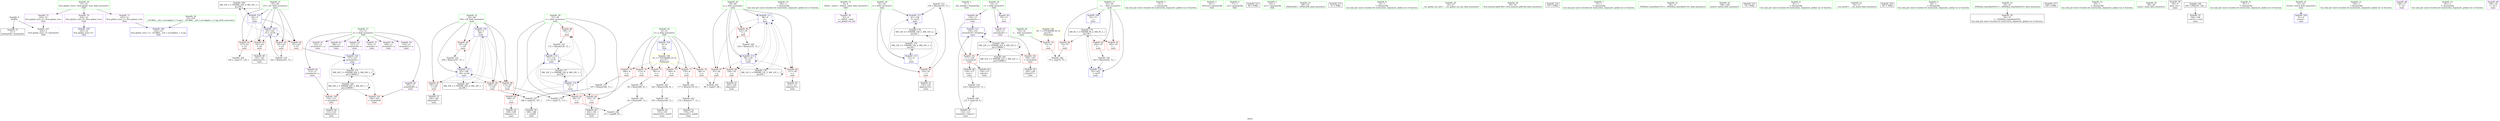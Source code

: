 digraph "SVFG" {
	label="SVFG";

	Node0x5615fea72c10 [shape=record,color=grey,label="{NodeID: 0\nNullPtr}"];
	Node0x5615fea72c10 -> Node0x5615fea8b930[style=solid];
	Node0x5615fea72c10 -> Node0x5615fea8cc00[style=solid];
	Node0x5615fea9d780 [shape=record,color=black,label="{NodeID: 180\nMR_16V_2 = PHI(MR_16V_4, MR_16V_1, )\npts\{64 \}\n}"];
	Node0x5615fea9d780 -> Node0x5615fea91b60[style=dashed];
	Node0x5615fea8c350 [shape=record,color=red,label="{NodeID: 97\n181\<--65\n\<--i39\nmain\n}"];
	Node0x5615fea8c350 -> Node0x5615fea8d6b0[style=solid];
	Node0x5615fea73a30 [shape=record,color=green,label="{NodeID: 14\n192\<--1\n\<--dummyObj\nCan only get source location for instruction, argument, global var or function.}"];
	Node0x5615fea8cf70 [shape=record,color=blue,label="{NodeID: 111\n59\<--9\nj\<--\nmain\n}"];
	Node0x5615fea8cf70 -> Node0x5615fea8f2e0[style=dashed];
	Node0x5615fea8cf70 -> Node0x5615fea8f3b0[style=dashed];
	Node0x5615fea8cf70 -> Node0x5615fea8f480[style=dashed];
	Node0x5615fea8cf70 -> Node0x5615fea8f550[style=dashed];
	Node0x5615fea8cf70 -> Node0x5615fea8cf70[style=dashed];
	Node0x5615fea8cf70 -> Node0x5615fea8d110[style=dashed];
	Node0x5615fea8cf70 -> Node0x5615fea9cd80[style=dashed];
	Node0x5615fea8b120 [shape=record,color=green,label="{NodeID: 28\n57\<--58\ni\<--i_field_insensitive\nmain\n}"];
	Node0x5615fea8b120 -> Node0x5615fea8efa0[style=solid];
	Node0x5615fea8b120 -> Node0x5615fea8f070[style=solid];
	Node0x5615fea8b120 -> Node0x5615fea8f140[style=solid];
	Node0x5615fea8b120 -> Node0x5615fea8f210[style=solid];
	Node0x5615fea8b120 -> Node0x5615fea8cea0[style=solid];
	Node0x5615fea8b120 -> Node0x5615fea8d1e0[style=solid];
	Node0x5615fea8bda0 [shape=record,color=black,label="{NodeID: 42\n109\<--108\nidxprom11\<--\nmain\n}"];
	Node0x5615fea8d920 [shape=record,color=purple,label="{NodeID: 56\n32\<--4\n\<--_ZStL8__ioinit\n__cxx_global_var_init\n}"];
	Node0x5615fea93ec0 [shape=record,color=grey,label="{NodeID: 153\n154 = Binary(153, 72, )\n}"];
	Node0x5615fea93ec0 -> Node0x5615fea91c30[style=solid];
	Node0x5615fea8e480 [shape=record,color=purple,label="{NodeID: 70\n222\<--21\nllvm.global_ctors_0\<--llvm.global_ctors\nGlob }"];
	Node0x5615fea8e480 -> Node0x5615fea8ca00[style=solid];
	Node0x5615fea953c0 [shape=record,color=grey,label="{NodeID: 167\n188 = cmp(185, 187, )\n}"];
	Node0x5615fea953c0 -> Node0x5615fea8d780[style=solid];
	Node0x5615fea8f070 [shape=record,color=red,label="{NodeID: 84\n101\<--57\n\<--i\nmain\n}"];
	Node0x5615fea8f070 -> Node0x5615fea8bc00[style=solid];
	Node0x5615fea71d20 [shape=record,color=green,label="{NodeID: 1\n7\<--1\n__dso_handle\<--dummyObj\nGlob }"];
	Node0x5615fea9dc80 [shape=record,color=black,label="{NodeID: 181\nMR_18V_2 = PHI(MR_18V_4, MR_18V_1, )\npts\{66 \}\n}"];
	Node0x5615fea9dc80 -> Node0x5615fea91ea0[style=dashed];
	Node0x5615fea8c420 [shape=record,color=red,label="{NodeID: 98\n185\<--65\n\<--i39\nmain\n}"];
	Node0x5615fea8c420 -> Node0x5615fea953c0[style=solid];
	Node0x5615fea73b00 [shape=record,color=green,label="{NodeID: 15\n4\<--6\n_ZStL8__ioinit\<--_ZStL8__ioinit_field_insensitive\nGlob }"];
	Node0x5615fea73b00 -> Node0x5615fea8d920[style=solid];
	Node0x5615fea8d040 [shape=record,color=blue,label="{NodeID: 112\n116\<--122\narrayidx16\<--frombool\nmain\n}"];
	Node0x5615fea8d040 -> Node0x5615fea8c690[style=dashed];
	Node0x5615fea8d040 -> Node0x5615fea8d040[style=dashed];
	Node0x5615fea8d040 -> Node0x5615feaa0480[style=dashed];
	Node0x5615fea8b1f0 [shape=record,color=green,label="{NodeID: 29\n59\<--60\nj\<--j_field_insensitive\nmain\n}"];
	Node0x5615fea8b1f0 -> Node0x5615fea8f2e0[style=solid];
	Node0x5615fea8b1f0 -> Node0x5615fea8f3b0[style=solid];
	Node0x5615fea8b1f0 -> Node0x5615fea8f480[style=solid];
	Node0x5615fea8b1f0 -> Node0x5615fea8f550[style=solid];
	Node0x5615fea8b1f0 -> Node0x5615fea8cf70[style=solid];
	Node0x5615fea8b1f0 -> Node0x5615fea8d110[style=solid];
	Node0x5615fea8be70 [shape=record,color=black,label="{NodeID: 43\n112\<--111\nidxprom13\<--\nmain\n}"];
	Node0x5615fea8d9f0 [shape=record,color=purple,label="{NodeID: 57\n103\<--11\narrayidx\<--a\nmain\n}"];
	Node0x5615fea94040 [shape=record,color=grey,label="{NodeID: 154\n120 = Binary(119, 72, )\n}"];
	Node0x5615fea94040 -> Node0x5615fea956c0[style=solid];
	Node0x5615fea8e580 [shape=record,color=purple,label="{NodeID: 71\n223\<--21\nllvm.global_ctors_1\<--llvm.global_ctors\nGlob }"];
	Node0x5615fea8e580 -> Node0x5615fea8cb00[style=solid];
	Node0x5615fea95540 [shape=record,color=grey,label="{NodeID: 168\n76 = cmp(74, 75, )\n}"];
	Node0x5615fea8f140 [shape=record,color=red,label="{NodeID: 85\n108\<--57\n\<--i\nmain\n}"];
	Node0x5615fea8f140 -> Node0x5615fea8bda0[style=solid];
	Node0x5615fea74190 [shape=record,color=green,label="{NodeID: 2\n9\<--1\n\<--dummyObj\nCan only get source location for instruction, argument, global var or function.}"];
	Node0x5615fea9e180 [shape=record,color=black,label="{NodeID: 182\nMR_20V_2 = PHI(MR_20V_3, MR_20V_1, )\npts\{120000 \}\n}"];
	Node0x5615fea9e180 -> Node0x5615fea8c5c0[style=dashed];
	Node0x5615fea9e180 -> Node0x5615fea8c830[style=dashed];
	Node0x5615fea9e180 -> Node0x5615fea91d00[style=dashed];
	Node0x5615fea9e180 -> Node0x5615fea9be80[style=dashed];
	Node0x5615fea9e180 -> Node0x5615fea9e180[style=dashed];
	Node0x5615fea8c4f0 [shape=record,color=red,label="{NodeID: 99\n197\<--65\n\<--i39\nmain\n}"];
	Node0x5615fea8c4f0 -> Node0x5615fea93d40[style=solid];
	Node0x5615fea73bd0 [shape=record,color=green,label="{NodeID: 16\n8\<--10\nn\<--n_field_insensitive\nGlob }"];
	Node0x5615fea73bd0 -> Node0x5615fea8e780[style=solid];
	Node0x5615fea73bd0 -> Node0x5615fea8e850[style=solid];
	Node0x5615fea73bd0 -> Node0x5615fea8e920[style=solid];
	Node0x5615fea73bd0 -> Node0x5615fea8e9f0[style=solid];
	Node0x5615fea73bd0 -> Node0x5615fea8eac0[style=solid];
	Node0x5615fea73bd0 -> Node0x5615fea8eb90[style=solid];
	Node0x5615fea73bd0 -> Node0x5615fea8c900[style=solid];
	Node0x5615fea8d110 [shape=record,color=blue,label="{NodeID: 113\n59\<--126\nj\<--inc\nmain\n}"];
	Node0x5615fea8d110 -> Node0x5615fea8f2e0[style=dashed];
	Node0x5615fea8d110 -> Node0x5615fea8f3b0[style=dashed];
	Node0x5615fea8d110 -> Node0x5615fea8f480[style=dashed];
	Node0x5615fea8d110 -> Node0x5615fea8f550[style=dashed];
	Node0x5615fea8d110 -> Node0x5615fea8cf70[style=dashed];
	Node0x5615fea8d110 -> Node0x5615fea8d110[style=dashed];
	Node0x5615fea8d110 -> Node0x5615fea9cd80[style=dashed];
	Node0x5615fea8b2c0 [shape=record,color=green,label="{NodeID: 30\n61\<--62\nl\<--l_field_insensitive\nmain\n}"];
	Node0x5615fea8b2c0 -> Node0x5615fea8f620[style=solid];
	Node0x5615fea8b2c0 -> Node0x5615fea91a90[style=solid];
	Node0x5615fea8b2c0 -> Node0x5615fea91c30[style=solid];
	Node0x5615fea8bf40 [shape=record,color=black,label="{NodeID: 44\n115\<--114\nidxprom15\<--\nmain\n}"];
	Node0x5615fea8dac0 [shape=record,color=purple,label="{NodeID: 58\n106\<--11\narrayidx9\<--a\nmain\n}"];
	Node0x5615fea941c0 [shape=record,color=grey,label="{NodeID: 155\n131 = Binary(130, 72, )\n}"];
	Node0x5615fea941c0 -> Node0x5615fea8d1e0[style=solid];
	Node0x5615fea8e680 [shape=record,color=purple,label="{NodeID: 72\n224\<--21\nllvm.global_ctors_2\<--llvm.global_ctors\nGlob }"];
	Node0x5615fea8e680 -> Node0x5615fea8cc00[style=solid];
	Node0x5615fea956c0 [shape=record,color=grey,label="{NodeID: 169\n121 = cmp(120, 9, )\n}"];
	Node0x5615fea956c0 -> Node0x5615fea8c1b0[style=solid];
	Node0x5615fea8f210 [shape=record,color=red,label="{NodeID: 86\n130\<--57\n\<--i\nmain\n}"];
	Node0x5615fea8f210 -> Node0x5615fea941c0[style=solid];
	Node0x5615fea73060 [shape=record,color=green,label="{NodeID: 3\n16\<--1\n_ZSt3cin\<--dummyObj\nGlob }"];
	Node0x5615fea9e680 [shape=record,color=black,label="{NodeID: 183\nMR_22V_2 = PHI(MR_22V_3, MR_22V_1, )\npts\{150000 \}\n}"];
	Node0x5615fea9e680 -> Node0x5615feaa0480[style=dashed];
	Node0x5615fea8c5c0 [shape=record,color=red,label="{NodeID: 100\n114\<--113\n\<--arrayidx14\nmain\n}"];
	Node0x5615fea8c5c0 -> Node0x5615fea8bf40[style=solid];
	Node0x5615fea8a8d0 [shape=record,color=green,label="{NodeID: 17\n11\<--12\na\<--a_field_insensitive\nGlob }"];
	Node0x5615fea8a8d0 -> Node0x5615fea8d9f0[style=solid];
	Node0x5615fea8a8d0 -> Node0x5615fea8dac0[style=solid];
	Node0x5615fea8a8d0 -> Node0x5615fea8db90[style=solid];
	Node0x5615fea8a8d0 -> Node0x5615fea8dc60[style=solid];
	Node0x5615fea8a8d0 -> Node0x5615fea8dd30[style=solid];
	Node0x5615fea8a8d0 -> Node0x5615fea8de00[style=solid];
	Node0x5615fea8a8d0 -> Node0x5615fea8ded0[style=solid];
	Node0x5615fea8a8d0 -> Node0x5615fea8dfa0[style=solid];
	Node0x5615fea8d1e0 [shape=record,color=blue,label="{NodeID: 114\n57\<--131\ni\<--inc19\nmain\n}"];
	Node0x5615fea8d1e0 -> Node0x5615fea8efa0[style=dashed];
	Node0x5615fea8d1e0 -> Node0x5615fea8f070[style=dashed];
	Node0x5615fea8d1e0 -> Node0x5615fea8f140[style=dashed];
	Node0x5615fea8d1e0 -> Node0x5615fea8f210[style=dashed];
	Node0x5615fea8d1e0 -> Node0x5615fea8d1e0[style=dashed];
	Node0x5615fea8d1e0 -> Node0x5615fea9c880[style=dashed];
	Node0x5615fea8b390 [shape=record,color=green,label="{NodeID: 31\n63\<--64\ni21\<--i21_field_insensitive\nmain\n}"];
	Node0x5615fea8b390 -> Node0x5615fea8f6f0[style=solid];
	Node0x5615fea8b390 -> Node0x5615fea8f7c0[style=solid];
	Node0x5615fea8b390 -> Node0x5615fea8f890[style=solid];
	Node0x5615fea8b390 -> Node0x5615fea8f960[style=solid];
	Node0x5615fea8b390 -> Node0x5615fea91b60[style=solid];
	Node0x5615fea8b390 -> Node0x5615fea91dd0[style=solid];
	Node0x5615fea8c010 [shape=record,color=black,label="{NodeID: 45\n118\<--117\ntobool\<--\nmain\n}"];
	Node0x5615fea8db90 [shape=record,color=purple,label="{NodeID: 59\n110\<--11\narrayidx12\<--a\nmain\n}"];
	Node0x5615fea94340 [shape=record,color=grey,label="{NodeID: 156\n203 = Binary(202, 72, )\n}"];
	Node0x5615fea94340 -> Node0x5615fea92040[style=solid];
	Node0x5615fea8e780 [shape=record,color=red,label="{NodeID: 73\n89\<--8\n\<--n\nmain\n}"];
	Node0x5615fea8e780 -> Node0x5615fea93bc0[style=solid];
	Node0x5615fea95840 [shape=record,color=grey,label="{NodeID: 170\n174 = cmp(172, 173, )\n}"];
	Node0x5615fea8f2e0 [shape=record,color=red,label="{NodeID: 87\n97\<--59\n\<--j\nmain\n}"];
	Node0x5615fea8f2e0 -> Node0x5615fea950c0[style=solid];
	Node0x5615fea730f0 [shape=record,color=green,label="{NodeID: 4\n17\<--1\n.str\<--dummyObj\nGlob }"];
	Node0x5615fea8c690 [shape=record,color=red,label="{NodeID: 101\n117\<--116\n\<--arrayidx16\nmain\n}"];
	Node0x5615fea8c690 -> Node0x5615fea8c010[style=solid];
	Node0x5615fea8c690 -> Node0x5615fea8c0e0[style=solid];
	Node0x5615fea8a960 [shape=record,color=green,label="{NodeID: 18\n13\<--15\nv\<--v_field_insensitive\nGlob }"];
	Node0x5615fea8a960 -> Node0x5615fea8e070[style=solid];
	Node0x5615fea8a960 -> Node0x5615fea8e140[style=solid];
	Node0x5615fea8a960 -> Node0x5615fea8e210[style=solid];
	Node0x5615fea91a90 [shape=record,color=blue,label="{NodeID: 115\n61\<--9\nl\<--\nmain\n}"];
	Node0x5615fea91a90 -> Node0x5615fea8f620[style=dashed];
	Node0x5615fea91a90 -> Node0x5615fea91c30[style=dashed];
	Node0x5615fea91a90 -> Node0x5615fea9b980[style=dashed];
	Node0x5615fea91a90 -> Node0x5615fea9d280[style=dashed];
	Node0x5615fea8b460 [shape=record,color=green,label="{NodeID: 32\n65\<--66\ni39\<--i39_field_insensitive\nmain\n}"];
	Node0x5615fea8b460 -> Node0x5615fea8c280[style=solid];
	Node0x5615fea8b460 -> Node0x5615fea8c350[style=solid];
	Node0x5615fea8b460 -> Node0x5615fea8c420[style=solid];
	Node0x5615fea8b460 -> Node0x5615fea8c4f0[style=solid];
	Node0x5615fea8b460 -> Node0x5615fea91ea0[style=solid];
	Node0x5615fea8b460 -> Node0x5615fea91f70[style=solid];
	Node0x5615feaab3c0 [shape=record,color=black,label="{NodeID: 212\n68 = PHI()\n}"];
	Node0x5615fea8c0e0 [shape=record,color=black,label="{NodeID: 46\n119\<--117\nconv\<--\nmain\n}"];
	Node0x5615fea8c0e0 -> Node0x5615fea94040[style=solid];
	Node0x5615fea8dc60 [shape=record,color=purple,label="{NodeID: 60\n113\<--11\narrayidx14\<--a\nmain\n}"];
	Node0x5615fea8dc60 -> Node0x5615fea8c5c0[style=solid];
	Node0x5615fea944c0 [shape=record,color=grey,label="{NodeID: 157\n187 = Binary(186, 72, )\n}"];
	Node0x5615fea944c0 -> Node0x5615fea953c0[style=solid];
	Node0x5615fea8e850 [shape=record,color=red,label="{NodeID: 74\n98\<--8\n\<--n\nmain\n}"];
	Node0x5615fea8e850 -> Node0x5615fea950c0[style=solid];
	Node0x5615fea8f3b0 [shape=record,color=red,label="{NodeID: 88\n104\<--59\n\<--j\nmain\n}"];
	Node0x5615fea8f3b0 -> Node0x5615fea8bcd0[style=solid];
	Node0x5615fea72e30 [shape=record,color=green,label="{NodeID: 5\n19\<--1\n.str.1\<--dummyObj\nGlob }"];
	Node0x5615fea8c760 [shape=record,color=red,label="{NodeID: 102\n144\<--143\n\<--arrayidx26\nmain\n}"];
	Node0x5615fea8c760 -> Node0x5615fea8d370[style=solid];
	Node0x5615fea8a9f0 [shape=record,color=green,label="{NodeID: 19\n21\<--25\nllvm.global_ctors\<--llvm.global_ctors_field_insensitive\nGlob }"];
	Node0x5615fea8a9f0 -> Node0x5615fea8e480[style=solid];
	Node0x5615fea8a9f0 -> Node0x5615fea8e580[style=solid];
	Node0x5615fea8a9f0 -> Node0x5615fea8e680[style=solid];
	Node0x5615fea91b60 [shape=record,color=blue,label="{NodeID: 116\n63\<--9\ni21\<--\nmain\n}"];
	Node0x5615fea91b60 -> Node0x5615fea8f6f0[style=dashed];
	Node0x5615fea91b60 -> Node0x5615fea8f7c0[style=dashed];
	Node0x5615fea91b60 -> Node0x5615fea8f890[style=dashed];
	Node0x5615fea91b60 -> Node0x5615fea8f960[style=dashed];
	Node0x5615fea91b60 -> Node0x5615fea91dd0[style=dashed];
	Node0x5615fea91b60 -> Node0x5615fea9d780[style=dashed];
	Node0x5615fea8b530 [shape=record,color=green,label="{NodeID: 33\n69\<--70\n_ZNSirsERi\<--_ZNSirsERi_field_insensitive\n}"];
	Node0x5615feaab4c0 [shape=record,color=black,label="{NodeID: 213\n33 = PHI()\n}"];
	Node0x5615fea8c1b0 [shape=record,color=black,label="{NodeID: 47\n122\<--121\nfrombool\<--tobool17\nmain\n}"];
	Node0x5615fea8c1b0 -> Node0x5615fea8d040[style=solid];
	Node0x5615fea8dd30 [shape=record,color=purple,label="{NodeID: 61\n152\<--11\narrayidx31\<--a\nmain\n}"];
	Node0x5615fea94640 [shape=record,color=grey,label="{NodeID: 158\n92 = Binary(90, 72, )\n}"];
	Node0x5615fea94640 -> Node0x5615fea95240[style=solid];
	Node0x5615fea8e920 [shape=record,color=red,label="{NodeID: 75\n148\<--8\n\<--n\nmain\n}"];
	Node0x5615fea8e920 -> Node0x5615fea94c40[style=solid];
	Node0x5615fea8f480 [shape=record,color=red,label="{NodeID: 89\n111\<--59\n\<--j\nmain\n}"];
	Node0x5615fea8f480 -> Node0x5615fea8be70[style=solid];
	Node0x5615fea72ec0 [shape=record,color=green,label="{NodeID: 6\n22\<--1\n\<--dummyObj\nCan only get source location for instruction, argument, global var or function.}"];
	Node0x5615fea8c830 [shape=record,color=red,label="{NodeID: 103\n184\<--183\n\<--arrayidx48\nmain\n}"];
	Node0x5615fea8aa80 [shape=record,color=green,label="{NodeID: 20\n26\<--27\n__cxx_global_var_init\<--__cxx_global_var_init_field_insensitive\n}"];
	Node0x5615fea91c30 [shape=record,color=blue,label="{NodeID: 117\n61\<--154\nl\<--inc32\nmain\n}"];
	Node0x5615fea91c30 -> Node0x5615fea9b980[style=dashed];
	Node0x5615fea8b630 [shape=record,color=green,label="{NodeID: 34\n84\<--85\nllvm.memset.p0i8.i64\<--llvm.memset.p0i8.i64_field_insensitive\n}"];
	Node0x5615feaab5c0 [shape=record,color=black,label="{NodeID: 214\n107 = PHI()\n}"];
	Node0x5615fea8d2a0 [shape=record,color=black,label="{NodeID: 48\n142\<--141\nidxprom25\<--\nmain\n}"];
	Node0x5615fea8de00 [shape=record,color=purple,label="{NodeID: 62\n157\<--11\narrayidx34\<--a\nmain\n}"];
	Node0x5615fea8de00 -> Node0x5615fea91d00[style=solid];
	Node0x5615fea947c0 [shape=record,color=grey,label="{NodeID: 159\n150 = Binary(149, 72, )\n}"];
	Node0x5615fea947c0 -> Node0x5615fea8d440[style=solid];
	Node0x5615fea8e9f0 [shape=record,color=red,label="{NodeID: 76\n173\<--8\n\<--n\nmain\n}"];
	Node0x5615fea8e9f0 -> Node0x5615fea95840[style=solid];
	Node0x5615fea8f550 [shape=record,color=red,label="{NodeID: 90\n125\<--59\n\<--j\nmain\n}"];
	Node0x5615fea8f550 -> Node0x5615fea94940[style=solid];
	Node0x5615fea72f50 [shape=record,color=green,label="{NodeID: 7\n72\<--1\n\<--dummyObj\nCan only get source location for instruction, argument, global var or function.}"];
	Node0x5615fea8c900 [shape=record,color=blue,label="{NodeID: 104\n8\<--9\nn\<--\nGlob }"];
	Node0x5615fea8c900 -> Node0x5615feaa0980[style=dashed];
	Node0x5615fea8ab10 [shape=record,color=green,label="{NodeID: 21\n30\<--31\n_ZNSt8ios_base4InitC1Ev\<--_ZNSt8ios_base4InitC1Ev_field_insensitive\n}"];
	Node0x5615fea91d00 [shape=record,color=blue,label="{NodeID: 118\n157\<--147\narrayidx34\<--\nmain\n}"];
	Node0x5615fea91d00 -> Node0x5615fea9be80[style=dashed];
	Node0x5615fea8b730 [shape=record,color=green,label="{NodeID: 35\n168\<--169\nprintf\<--printf_field_insensitive\n}"];
	Node0x5615feaab6c0 [shape=record,color=black,label="{NodeID: 215\n78 = PHI()\n}"];
	Node0x5615fea8d370 [shape=record,color=black,label="{NodeID: 49\n145\<--144\ntobool27\<--\nmain\n}"];
	Node0x5615fea8ded0 [shape=record,color=purple,label="{NodeID: 63\n180\<--11\narrayidx46\<--a\nmain\n}"];
	Node0x5615fea94940 [shape=record,color=grey,label="{NodeID: 160\n126 = Binary(125, 72, )\n}"];
	Node0x5615fea94940 -> Node0x5615fea8d110[style=solid];
	Node0x5615fea8eac0 [shape=record,color=red,label="{NodeID: 77\n176\<--8\n\<--n\nmain\n}"];
	Node0x5615fea8eac0 -> Node0x5615fea94ac0[style=solid];
	Node0x5615fea9b980 [shape=record,color=black,label="{NodeID: 174\nMR_14V_6 = PHI(MR_14V_5, MR_14V_4, )\npts\{62 \}\n}"];
	Node0x5615fea9b980 -> Node0x5615fea8f620[style=dashed];
	Node0x5615fea9b980 -> Node0x5615fea91c30[style=dashed];
	Node0x5615fea9b980 -> Node0x5615fea9b980[style=dashed];
	Node0x5615fea9b980 -> Node0x5615fea9d280[style=dashed];
	Node0x5615fea8f620 [shape=record,color=red,label="{NodeID: 91\n153\<--61\n\<--l\nmain\n}"];
	Node0x5615fea8f620 -> Node0x5615fea8d510[style=solid];
	Node0x5615fea8f620 -> Node0x5615fea93ec0[style=solid];
	Node0x5615fea74310 [shape=record,color=green,label="{NodeID: 8\n81\<--1\n\<--dummyObj\nCan only get source location for instruction, argument, global var or function.}"];
	Node0x5615fea8ca00 [shape=record,color=blue,label="{NodeID: 105\n222\<--22\nllvm.global_ctors_0\<--\nGlob }"];
	Node0x5615fea8abe0 [shape=record,color=green,label="{NodeID: 22\n36\<--37\n__cxa_atexit\<--__cxa_atexit_field_insensitive\n}"];
	Node0x5615fea91dd0 [shape=record,color=blue,label="{NodeID: 119\n63\<--162\ni21\<--inc36\nmain\n}"];
	Node0x5615fea91dd0 -> Node0x5615fea8f6f0[style=dashed];
	Node0x5615fea91dd0 -> Node0x5615fea8f7c0[style=dashed];
	Node0x5615fea91dd0 -> Node0x5615fea8f890[style=dashed];
	Node0x5615fea91dd0 -> Node0x5615fea8f960[style=dashed];
	Node0x5615fea91dd0 -> Node0x5615fea91dd0[style=dashed];
	Node0x5615fea91dd0 -> Node0x5615fea9d780[style=dashed];
	Node0x5615fea8b830 [shape=record,color=green,label="{NodeID: 36\n23\<--218\n_GLOBAL__sub_I_sevenkplus_1_0.cpp\<--_GLOBAL__sub_I_sevenkplus_1_0.cpp_field_insensitive\n}"];
	Node0x5615fea8b830 -> Node0x5615fea8cb00[style=solid];
	Node0x5615feaabe40 [shape=record,color=black,label="{NodeID: 216\n167 = PHI()\n}"];
	Node0x5615fea8d440 [shape=record,color=black,label="{NodeID: 50\n151\<--150\nidxprom30\<--sub29\nmain\n}"];
	Node0x5615fea8dfa0 [shape=record,color=purple,label="{NodeID: 64\n183\<--11\narrayidx48\<--a\nmain\n}"];
	Node0x5615fea8dfa0 -> Node0x5615fea8c830[style=solid];
	Node0x5615fea94ac0 [shape=record,color=grey,label="{NodeID: 161\n177 = Binary(176, 91, )\n}"];
	Node0x5615fea94ac0 -> Node0x5615fea94dc0[style=solid];
	Node0x5615fea8eb90 [shape=record,color=red,label="{NodeID: 78\n186\<--8\n\<--n\nmain\n}"];
	Node0x5615fea8eb90 -> Node0x5615fea944c0[style=solid];
	Node0x5615fea9be80 [shape=record,color=black,label="{NodeID: 175\nMR_20V_5 = PHI(MR_20V_4, MR_20V_3, )\npts\{120000 \}\n}"];
	Node0x5615fea9be80 -> Node0x5615fea8c830[style=dashed];
	Node0x5615fea9be80 -> Node0x5615fea91d00[style=dashed];
	Node0x5615fea9be80 -> Node0x5615fea9be80[style=dashed];
	Node0x5615fea9be80 -> Node0x5615fea9e180[style=dashed];
	Node0x5615fea8f6f0 [shape=record,color=red,label="{NodeID: 92\n137\<--63\n\<--i21\nmain\n}"];
	Node0x5615fea8f6f0 -> Node0x5615fea94f40[style=solid];
	Node0x5615fea743a0 [shape=record,color=green,label="{NodeID: 9\n82\<--1\n\<--dummyObj\nCan only get source location for instruction, argument, global var or function.}"];
	Node0x5615feaa0480 [shape=record,color=black,label="{NodeID: 189\nMR_22V_3 = PHI(MR_22V_4, MR_22V_2, )\npts\{150000 \}\n}"];
	Node0x5615feaa0480 -> Node0x5615fea8c690[style=dashed];
	Node0x5615feaa0480 -> Node0x5615fea8c760[style=dashed];
	Node0x5615feaa0480 -> Node0x5615fea8d040[style=dashed];
	Node0x5615feaa0480 -> Node0x5615fea9e680[style=dashed];
	Node0x5615feaa0480 -> Node0x5615feaa0480[style=dashed];
	Node0x5615fea8cb00 [shape=record,color=blue,label="{NodeID: 106\n223\<--23\nllvm.global_ctors_1\<--_GLOBAL__sub_I_sevenkplus_1_0.cpp\nGlob }"];
	Node0x5615fea8acb0 [shape=record,color=green,label="{NodeID: 23\n35\<--41\n_ZNSt8ios_base4InitD1Ev\<--_ZNSt8ios_base4InitD1Ev_field_insensitive\n}"];
	Node0x5615fea8acb0 -> Node0x5615fea8bb00[style=solid];
	Node0x5615fea91ea0 [shape=record,color=blue,label="{NodeID: 120\n65\<--9\ni39\<--\nmain\n}"];
	Node0x5615fea91ea0 -> Node0x5615fea8c280[style=dashed];
	Node0x5615fea91ea0 -> Node0x5615fea8c350[style=dashed];
	Node0x5615fea91ea0 -> Node0x5615fea8c420[style=dashed];
	Node0x5615fea91ea0 -> Node0x5615fea8c4f0[style=dashed];
	Node0x5615fea91ea0 -> Node0x5615fea91f70[style=dashed];
	Node0x5615fea91ea0 -> Node0x5615fea9dc80[style=dashed];
	Node0x5615fea8b930 [shape=record,color=black,label="{NodeID: 37\n2\<--3\ndummyVal\<--dummyVal\n}"];
	Node0x5615feaabf40 [shape=record,color=black,label="{NodeID: 217\n195 = PHI()\n}"];
	Node0x5615fea8d510 [shape=record,color=black,label="{NodeID: 51\n156\<--153\nidxprom33\<--\nmain\n}"];
	Node0x5615fea8e070 [shape=record,color=purple,label="{NodeID: 65\n79\<--13\n\<--v\nmain\n}"];
	Node0x5615fea94c40 [shape=record,color=grey,label="{NodeID: 162\n149 = Binary(148, 91, )\n}"];
	Node0x5615fea94c40 -> Node0x5615fea947c0[style=solid];
	Node0x5615fea8ec60 [shape=record,color=red,label="{NodeID: 79\n75\<--53\n\<--_\nmain\n}"];
	Node0x5615fea8ec60 -> Node0x5615fea95540[style=solid];
	Node0x5615fea9c380 [shape=record,color=black,label="{NodeID: 176\nMR_8V_3 = PHI(MR_8V_4, MR_8V_2, )\npts\{56 \}\n}"];
	Node0x5615fea9c380 -> Node0x5615fea8ed30[style=dashed];
	Node0x5615fea9c380 -> Node0x5615fea8ee00[style=dashed];
	Node0x5615fea9c380 -> Node0x5615fea8eed0[style=dashed];
	Node0x5615fea9c380 -> Node0x5615fea92040[style=dashed];
	Node0x5615fea8f7c0 [shape=record,color=red,label="{NodeID: 93\n141\<--63\n\<--i21\nmain\n}"];
	Node0x5615fea8f7c0 -> Node0x5615fea8d2a0[style=solid];
	Node0x5615fea74470 [shape=record,color=green,label="{NodeID: 10\n83\<--1\n\<--dummyObj\nCan only get source location for instruction, argument, global var or function.}"];
	Node0x5615feaa0980 [shape=record,color=yellow,style=double,label="{NodeID: 190\n2V_1 = ENCHI(MR_2V_0)\npts\{10 \}\nFun[main]}"];
	Node0x5615feaa0980 -> Node0x5615fea8e780[style=dashed];
	Node0x5615feaa0980 -> Node0x5615fea8e850[style=dashed];
	Node0x5615feaa0980 -> Node0x5615fea8e920[style=dashed];
	Node0x5615feaa0980 -> Node0x5615fea8e9f0[style=dashed];
	Node0x5615feaa0980 -> Node0x5615fea8eac0[style=dashed];
	Node0x5615feaa0980 -> Node0x5615fea8eb90[style=dashed];
	Node0x5615fea8cc00 [shape=record,color=blue, style = dotted,label="{NodeID: 107\n224\<--3\nllvm.global_ctors_2\<--dummyVal\nGlob }"];
	Node0x5615fea8adb0 [shape=record,color=green,label="{NodeID: 24\n48\<--49\nmain\<--main_field_insensitive\n}"];
	Node0x5615fea91f70 [shape=record,color=blue,label="{NodeID: 121\n65\<--198\ni39\<--inc54\nmain\n}"];
	Node0x5615fea91f70 -> Node0x5615fea8c280[style=dashed];
	Node0x5615fea91f70 -> Node0x5615fea8c350[style=dashed];
	Node0x5615fea91f70 -> Node0x5615fea8c420[style=dashed];
	Node0x5615fea91f70 -> Node0x5615fea8c4f0[style=dashed];
	Node0x5615fea91f70 -> Node0x5615fea91f70[style=dashed];
	Node0x5615fea91f70 -> Node0x5615fea9dc80[style=dashed];
	Node0x5615fea8ba30 [shape=record,color=black,label="{NodeID: 38\n50\<--9\nmain_ret\<--\nmain\n}"];
	Node0x5615fea8d5e0 [shape=record,color=black,label="{NodeID: 52\n179\<--178\nidxprom45\<--sub44\nmain\n}"];
	Node0x5615fea934a0 [shape=record,color=black,label="{NodeID: 149\n190 = PHI(191, 192, )\n}"];
	Node0x5615fea934a0 -> Node0x5615fea8d850[style=solid];
	Node0x5615fea8e140 [shape=record,color=purple,label="{NodeID: 66\n116\<--13\narrayidx16\<--v\nmain\n}"];
	Node0x5615fea8e140 -> Node0x5615fea8c690[style=solid];
	Node0x5615fea8e140 -> Node0x5615fea8d040[style=solid];
	Node0x5615fea94dc0 [shape=record,color=grey,label="{NodeID: 163\n178 = Binary(177, 72, )\n}"];
	Node0x5615fea94dc0 -> Node0x5615fea8d5e0[style=solid];
	Node0x5615fea8ed30 [shape=record,color=red,label="{NodeID: 80\n74\<--55\n\<--__\nmain\n}"];
	Node0x5615fea8ed30 -> Node0x5615fea95540[style=solid];
	Node0x5615fea9c880 [shape=record,color=black,label="{NodeID: 177\nMR_10V_2 = PHI(MR_10V_4, MR_10V_1, )\npts\{58 \}\n}"];
	Node0x5615fea9c880 -> Node0x5615fea8cea0[style=dashed];
	Node0x5615fea8f890 [shape=record,color=red,label="{NodeID: 94\n147\<--63\n\<--i21\nmain\n}"];
	Node0x5615fea8f890 -> Node0x5615fea91d00[style=solid];
	Node0x5615fea74540 [shape=record,color=green,label="{NodeID: 11\n91\<--1\n\<--dummyObj\nCan only get source location for instruction, argument, global var or function.}"];
	Node0x5615fea8cd00 [shape=record,color=blue,label="{NodeID: 108\n51\<--9\nretval\<--\nmain\n}"];
	Node0x5615fea8aeb0 [shape=record,color=green,label="{NodeID: 25\n51\<--52\nretval\<--retval_field_insensitive\nmain\n}"];
	Node0x5615fea8aeb0 -> Node0x5615fea8cd00[style=solid];
	Node0x5615fea92040 [shape=record,color=blue,label="{NodeID: 122\n55\<--203\n__\<--inc57\nmain\n}"];
	Node0x5615fea92040 -> Node0x5615fea9c380[style=dashed];
	Node0x5615fea8bb00 [shape=record,color=black,label="{NodeID: 39\n34\<--35\n\<--_ZNSt8ios_base4InitD1Ev\nCan only get source location for instruction, argument, global var or function.}"];
	Node0x5615fea8d6b0 [shape=record,color=black,label="{NodeID: 53\n182\<--181\nidxprom47\<--\nmain\n}"];
	Node0x5615fea93a40 [shape=record,color=grey,label="{NodeID: 150\n162 = Binary(161, 72, )\n}"];
	Node0x5615fea93a40 -> Node0x5615fea91dd0[style=solid];
	Node0x5615fea8e210 [shape=record,color=purple,label="{NodeID: 67\n143\<--13\narrayidx26\<--v\nmain\n}"];
	Node0x5615fea8e210 -> Node0x5615fea8c760[style=solid];
	Node0x5615fea94f40 [shape=record,color=grey,label="{NodeID: 164\n138 = cmp(137, 139, )\n}"];
	Node0x5615fea8ee00 [shape=record,color=red,label="{NodeID: 81\n165\<--55\n\<--__\nmain\n}"];
	Node0x5615fea9cd80 [shape=record,color=black,label="{NodeID: 178\nMR_12V_2 = PHI(MR_12V_3, MR_12V_1, )\npts\{60 \}\n}"];
	Node0x5615fea9cd80 -> Node0x5615fea8cf70[style=dashed];
	Node0x5615fea9cd80 -> Node0x5615fea9cd80[style=dashed];
	Node0x5615fea8f960 [shape=record,color=red,label="{NodeID: 95\n161\<--63\n\<--i21\nmain\n}"];
	Node0x5615fea8f960 -> Node0x5615fea93a40[style=solid];
	Node0x5615fea73890 [shape=record,color=green,label="{NodeID: 12\n139\<--1\n\<--dummyObj\nCan only get source location for instruction, argument, global var or function.}"];
	Node0x5615fea8fa30 [shape=record,color=yellow,style=double,label="{NodeID: 192\n6V_1 = ENCHI(MR_6V_0)\npts\{54 \}\nFun[main]}"];
	Node0x5615fea8fa30 -> Node0x5615fea8ec60[style=dashed];
	Node0x5615fea8cdd0 [shape=record,color=blue,label="{NodeID: 109\n55\<--72\n__\<--\nmain\n}"];
	Node0x5615fea8cdd0 -> Node0x5615fea9c380[style=dashed];
	Node0x5615fea8af80 [shape=record,color=green,label="{NodeID: 26\n53\<--54\n_\<--__field_insensitive\nmain\n}"];
	Node0x5615fea8af80 -> Node0x5615fea8ec60[style=solid];
	Node0x5615fea8bc00 [shape=record,color=black,label="{NodeID: 40\n102\<--101\nidxprom\<--\nmain\n}"];
	Node0x5615fea8d780 [shape=record,color=black,label="{NodeID: 54\n189\<--188\n\<--cmp50\nmain\n}"];
	Node0x5615fea93bc0 [shape=record,color=grey,label="{NodeID: 151\n90 = Binary(89, 91, )\n}"];
	Node0x5615fea93bc0 -> Node0x5615fea94640[style=solid];
	Node0x5615fea8e2e0 [shape=record,color=purple,label="{NodeID: 68\n166\<--17\n\<--.str\nmain\n}"];
	Node0x5615fea950c0 [shape=record,color=grey,label="{NodeID: 165\n99 = cmp(97, 98, )\n}"];
	Node0x5615fea8eed0 [shape=record,color=red,label="{NodeID: 82\n202\<--55\n\<--__\nmain\n}"];
	Node0x5615fea8eed0 -> Node0x5615fea94340[style=solid];
	Node0x5615fea9d280 [shape=record,color=black,label="{NodeID: 179\nMR_14V_2 = PHI(MR_14V_4, MR_14V_1, )\npts\{62 \}\n}"];
	Node0x5615fea9d280 -> Node0x5615fea91a90[style=dashed];
	Node0x5615fea8c280 [shape=record,color=red,label="{NodeID: 96\n172\<--65\n\<--i39\nmain\n}"];
	Node0x5615fea8c280 -> Node0x5615fea95840[style=solid];
	Node0x5615fea73960 [shape=record,color=green,label="{NodeID: 13\n191\<--1\n\<--dummyObj\nCan only get source location for instruction, argument, global var or function.}"];
	Node0x5615fea8cea0 [shape=record,color=blue,label="{NodeID: 110\n57\<--9\ni\<--\nmain\n}"];
	Node0x5615fea8cea0 -> Node0x5615fea8efa0[style=dashed];
	Node0x5615fea8cea0 -> Node0x5615fea8f070[style=dashed];
	Node0x5615fea8cea0 -> Node0x5615fea8f140[style=dashed];
	Node0x5615fea8cea0 -> Node0x5615fea8f210[style=dashed];
	Node0x5615fea8cea0 -> Node0x5615fea8d1e0[style=dashed];
	Node0x5615fea8cea0 -> Node0x5615fea9c880[style=dashed];
	Node0x5615fea8b050 [shape=record,color=green,label="{NodeID: 27\n55\<--56\n__\<--___field_insensitive\nmain\n}"];
	Node0x5615fea8b050 -> Node0x5615fea8ed30[style=solid];
	Node0x5615fea8b050 -> Node0x5615fea8ee00[style=solid];
	Node0x5615fea8b050 -> Node0x5615fea8eed0[style=solid];
	Node0x5615fea8b050 -> Node0x5615fea8cdd0[style=solid];
	Node0x5615fea8b050 -> Node0x5615fea92040[style=solid];
	Node0x5615fea8bcd0 [shape=record,color=black,label="{NodeID: 41\n105\<--104\nidxprom8\<--\nmain\n}"];
	Node0x5615fea8d850 [shape=record,color=black,label="{NodeID: 55\n193\<--190\nconv51\<--cond\nmain\n}"];
	Node0x5615fea93d40 [shape=record,color=grey,label="{NodeID: 152\n198 = Binary(197, 72, )\n}"];
	Node0x5615fea93d40 -> Node0x5615fea91f70[style=solid];
	Node0x5615fea8e3b0 [shape=record,color=purple,label="{NodeID: 69\n194\<--19\n\<--.str.1\nmain\n}"];
	Node0x5615fea95240 [shape=record,color=grey,label="{NodeID: 166\n93 = cmp(88, 92, )\n}"];
	Node0x5615fea8efa0 [shape=record,color=red,label="{NodeID: 83\n88\<--57\n\<--i\nmain\n}"];
	Node0x5615fea8efa0 -> Node0x5615fea95240[style=solid];
}
